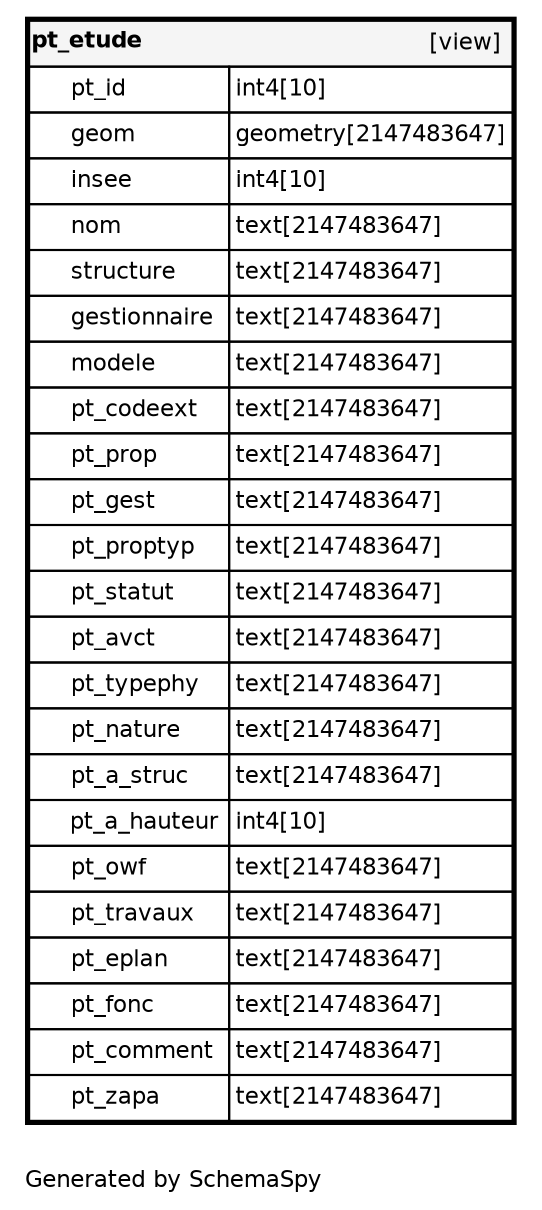 digraph "oneDegreeRelationshipsDiagram" {
  graph [    rankdir="RL"    bgcolor="#ffffff"    label="\nGenerated by SchemaSpy"    labeljust="l"    nodesep="0.18"    ranksep="0.46"    fontname="Helvetica"    fontsize="11"    ration="compress"  ];  node [    fontname="Helvetica"    fontsize="11"    shape="plaintext"  ];  edge [    arrowsize="0.8"  ];
  "pt_etude" [
   label=<
    <TABLE BORDER="2" CELLBORDER="1" CELLSPACING="0" BGCOLOR="#ffffff">
      <TR><TD COLSPAN="4"  BGCOLOR="#f5f5f5"><TABLE BORDER="0" CELLSPACING="0"><TR><TD ALIGN="LEFT" FIXEDSIZE="TRUE" WIDTH="50" HEIGHT="16"><B>pt_etude</B></TD><TD ALIGN="RIGHT">[view]</TD></TR></TABLE></TD></TR>
      <TR><TD PORT="pt_id" COLSPAN="2" ALIGN="LEFT"><TABLE BORDER="0" CELLSPACING="0" ALIGN="LEFT"><TR ALIGN="LEFT"><TD ALIGN="LEFT" FIXEDSIZE="TRUE" WIDTH="15" HEIGHT="16"></TD><TD ALIGN="LEFT" FIXEDSIZE="TRUE" WIDTH="75" HEIGHT="16">pt_id</TD></TR></TABLE></TD><TD PORT="pt_id.type" ALIGN="LEFT">int4[10]</TD></TR>
      <TR><TD PORT="geom" COLSPAN="2" ALIGN="LEFT"><TABLE BORDER="0" CELLSPACING="0" ALIGN="LEFT"><TR ALIGN="LEFT"><TD ALIGN="LEFT" FIXEDSIZE="TRUE" WIDTH="15" HEIGHT="16"></TD><TD ALIGN="LEFT" FIXEDSIZE="TRUE" WIDTH="75" HEIGHT="16">geom</TD></TR></TABLE></TD><TD PORT="geom.type" ALIGN="LEFT">geometry[2147483647]</TD></TR>
      <TR><TD PORT="insee" COLSPAN="2" ALIGN="LEFT"><TABLE BORDER="0" CELLSPACING="0" ALIGN="LEFT"><TR ALIGN="LEFT"><TD ALIGN="LEFT" FIXEDSIZE="TRUE" WIDTH="15" HEIGHT="16"></TD><TD ALIGN="LEFT" FIXEDSIZE="TRUE" WIDTH="75" HEIGHT="16">insee</TD></TR></TABLE></TD><TD PORT="insee.type" ALIGN="LEFT">int4[10]</TD></TR>
      <TR><TD PORT="nom" COLSPAN="2" ALIGN="LEFT"><TABLE BORDER="0" CELLSPACING="0" ALIGN="LEFT"><TR ALIGN="LEFT"><TD ALIGN="LEFT" FIXEDSIZE="TRUE" WIDTH="15" HEIGHT="16"></TD><TD ALIGN="LEFT" FIXEDSIZE="TRUE" WIDTH="75" HEIGHT="16">nom</TD></TR></TABLE></TD><TD PORT="nom.type" ALIGN="LEFT">text[2147483647]</TD></TR>
      <TR><TD PORT="structure" COLSPAN="2" ALIGN="LEFT"><TABLE BORDER="0" CELLSPACING="0" ALIGN="LEFT"><TR ALIGN="LEFT"><TD ALIGN="LEFT" FIXEDSIZE="TRUE" WIDTH="15" HEIGHT="16"></TD><TD ALIGN="LEFT" FIXEDSIZE="TRUE" WIDTH="75" HEIGHT="16">structure</TD></TR></TABLE></TD><TD PORT="structure.type" ALIGN="LEFT">text[2147483647]</TD></TR>
      <TR><TD PORT="gestionnaire" COLSPAN="2" ALIGN="LEFT"><TABLE BORDER="0" CELLSPACING="0" ALIGN="LEFT"><TR ALIGN="LEFT"><TD ALIGN="LEFT" FIXEDSIZE="TRUE" WIDTH="15" HEIGHT="16"></TD><TD ALIGN="LEFT" FIXEDSIZE="TRUE" WIDTH="75" HEIGHT="16">gestionnaire</TD></TR></TABLE></TD><TD PORT="gestionnaire.type" ALIGN="LEFT">text[2147483647]</TD></TR>
      <TR><TD PORT="modele" COLSPAN="2" ALIGN="LEFT"><TABLE BORDER="0" CELLSPACING="0" ALIGN="LEFT"><TR ALIGN="LEFT"><TD ALIGN="LEFT" FIXEDSIZE="TRUE" WIDTH="15" HEIGHT="16"></TD><TD ALIGN="LEFT" FIXEDSIZE="TRUE" WIDTH="75" HEIGHT="16">modele</TD></TR></TABLE></TD><TD PORT="modele.type" ALIGN="LEFT">text[2147483647]</TD></TR>
      <TR><TD PORT="pt_codeext" COLSPAN="2" ALIGN="LEFT"><TABLE BORDER="0" CELLSPACING="0" ALIGN="LEFT"><TR ALIGN="LEFT"><TD ALIGN="LEFT" FIXEDSIZE="TRUE" WIDTH="15" HEIGHT="16"></TD><TD ALIGN="LEFT" FIXEDSIZE="TRUE" WIDTH="75" HEIGHT="16">pt_codeext</TD></TR></TABLE></TD><TD PORT="pt_codeext.type" ALIGN="LEFT">text[2147483647]</TD></TR>
      <TR><TD PORT="pt_prop" COLSPAN="2" ALIGN="LEFT"><TABLE BORDER="0" CELLSPACING="0" ALIGN="LEFT"><TR ALIGN="LEFT"><TD ALIGN="LEFT" FIXEDSIZE="TRUE" WIDTH="15" HEIGHT="16"></TD><TD ALIGN="LEFT" FIXEDSIZE="TRUE" WIDTH="75" HEIGHT="16">pt_prop</TD></TR></TABLE></TD><TD PORT="pt_prop.type" ALIGN="LEFT">text[2147483647]</TD></TR>
      <TR><TD PORT="pt_gest" COLSPAN="2" ALIGN="LEFT"><TABLE BORDER="0" CELLSPACING="0" ALIGN="LEFT"><TR ALIGN="LEFT"><TD ALIGN="LEFT" FIXEDSIZE="TRUE" WIDTH="15" HEIGHT="16"></TD><TD ALIGN="LEFT" FIXEDSIZE="TRUE" WIDTH="75" HEIGHT="16">pt_gest</TD></TR></TABLE></TD><TD PORT="pt_gest.type" ALIGN="LEFT">text[2147483647]</TD></TR>
      <TR><TD PORT="pt_proptyp" COLSPAN="2" ALIGN="LEFT"><TABLE BORDER="0" CELLSPACING="0" ALIGN="LEFT"><TR ALIGN="LEFT"><TD ALIGN="LEFT" FIXEDSIZE="TRUE" WIDTH="15" HEIGHT="16"></TD><TD ALIGN="LEFT" FIXEDSIZE="TRUE" WIDTH="75" HEIGHT="16">pt_proptyp</TD></TR></TABLE></TD><TD PORT="pt_proptyp.type" ALIGN="LEFT">text[2147483647]</TD></TR>
      <TR><TD PORT="pt_statut" COLSPAN="2" ALIGN="LEFT"><TABLE BORDER="0" CELLSPACING="0" ALIGN="LEFT"><TR ALIGN="LEFT"><TD ALIGN="LEFT" FIXEDSIZE="TRUE" WIDTH="15" HEIGHT="16"></TD><TD ALIGN="LEFT" FIXEDSIZE="TRUE" WIDTH="75" HEIGHT="16">pt_statut</TD></TR></TABLE></TD><TD PORT="pt_statut.type" ALIGN="LEFT">text[2147483647]</TD></TR>
      <TR><TD PORT="pt_avct" COLSPAN="2" ALIGN="LEFT"><TABLE BORDER="0" CELLSPACING="0" ALIGN="LEFT"><TR ALIGN="LEFT"><TD ALIGN="LEFT" FIXEDSIZE="TRUE" WIDTH="15" HEIGHT="16"></TD><TD ALIGN="LEFT" FIXEDSIZE="TRUE" WIDTH="75" HEIGHT="16">pt_avct</TD></TR></TABLE></TD><TD PORT="pt_avct.type" ALIGN="LEFT">text[2147483647]</TD></TR>
      <TR><TD PORT="pt_typephy" COLSPAN="2" ALIGN="LEFT"><TABLE BORDER="0" CELLSPACING="0" ALIGN="LEFT"><TR ALIGN="LEFT"><TD ALIGN="LEFT" FIXEDSIZE="TRUE" WIDTH="15" HEIGHT="16"></TD><TD ALIGN="LEFT" FIXEDSIZE="TRUE" WIDTH="75" HEIGHT="16">pt_typephy</TD></TR></TABLE></TD><TD PORT="pt_typephy.type" ALIGN="LEFT">text[2147483647]</TD></TR>
      <TR><TD PORT="pt_nature" COLSPAN="2" ALIGN="LEFT"><TABLE BORDER="0" CELLSPACING="0" ALIGN="LEFT"><TR ALIGN="LEFT"><TD ALIGN="LEFT" FIXEDSIZE="TRUE" WIDTH="15" HEIGHT="16"></TD><TD ALIGN="LEFT" FIXEDSIZE="TRUE" WIDTH="75" HEIGHT="16">pt_nature</TD></TR></TABLE></TD><TD PORT="pt_nature.type" ALIGN="LEFT">text[2147483647]</TD></TR>
      <TR><TD PORT="pt_a_struc" COLSPAN="2" ALIGN="LEFT"><TABLE BORDER="0" CELLSPACING="0" ALIGN="LEFT"><TR ALIGN="LEFT"><TD ALIGN="LEFT" FIXEDSIZE="TRUE" WIDTH="15" HEIGHT="16"></TD><TD ALIGN="LEFT" FIXEDSIZE="TRUE" WIDTH="75" HEIGHT="16">pt_a_struc</TD></TR></TABLE></TD><TD PORT="pt_a_struc.type" ALIGN="LEFT">text[2147483647]</TD></TR>
      <TR><TD PORT="pt_a_hauteur" COLSPAN="2" ALIGN="LEFT"><TABLE BORDER="0" CELLSPACING="0" ALIGN="LEFT"><TR ALIGN="LEFT"><TD ALIGN="LEFT" FIXEDSIZE="TRUE" WIDTH="15" HEIGHT="16"></TD><TD ALIGN="LEFT" FIXEDSIZE="TRUE" WIDTH="75" HEIGHT="16">pt_a_hauteur</TD></TR></TABLE></TD><TD PORT="pt_a_hauteur.type" ALIGN="LEFT">int4[10]</TD></TR>
      <TR><TD PORT="pt_owf" COLSPAN="2" ALIGN="LEFT"><TABLE BORDER="0" CELLSPACING="0" ALIGN="LEFT"><TR ALIGN="LEFT"><TD ALIGN="LEFT" FIXEDSIZE="TRUE" WIDTH="15" HEIGHT="16"></TD><TD ALIGN="LEFT" FIXEDSIZE="TRUE" WIDTH="75" HEIGHT="16">pt_owf</TD></TR></TABLE></TD><TD PORT="pt_owf.type" ALIGN="LEFT">text[2147483647]</TD></TR>
      <TR><TD PORT="pt_travaux" COLSPAN="2" ALIGN="LEFT"><TABLE BORDER="0" CELLSPACING="0" ALIGN="LEFT"><TR ALIGN="LEFT"><TD ALIGN="LEFT" FIXEDSIZE="TRUE" WIDTH="15" HEIGHT="16"></TD><TD ALIGN="LEFT" FIXEDSIZE="TRUE" WIDTH="75" HEIGHT="16">pt_travaux</TD></TR></TABLE></TD><TD PORT="pt_travaux.type" ALIGN="LEFT">text[2147483647]</TD></TR>
      <TR><TD PORT="pt_eplan" COLSPAN="2" ALIGN="LEFT"><TABLE BORDER="0" CELLSPACING="0" ALIGN="LEFT"><TR ALIGN="LEFT"><TD ALIGN="LEFT" FIXEDSIZE="TRUE" WIDTH="15" HEIGHT="16"></TD><TD ALIGN="LEFT" FIXEDSIZE="TRUE" WIDTH="75" HEIGHT="16">pt_eplan</TD></TR></TABLE></TD><TD PORT="pt_eplan.type" ALIGN="LEFT">text[2147483647]</TD></TR>
      <TR><TD PORT="pt_fonc" COLSPAN="2" ALIGN="LEFT"><TABLE BORDER="0" CELLSPACING="0" ALIGN="LEFT"><TR ALIGN="LEFT"><TD ALIGN="LEFT" FIXEDSIZE="TRUE" WIDTH="15" HEIGHT="16"></TD><TD ALIGN="LEFT" FIXEDSIZE="TRUE" WIDTH="75" HEIGHT="16">pt_fonc</TD></TR></TABLE></TD><TD PORT="pt_fonc.type" ALIGN="LEFT">text[2147483647]</TD></TR>
      <TR><TD PORT="pt_comment" COLSPAN="2" ALIGN="LEFT"><TABLE BORDER="0" CELLSPACING="0" ALIGN="LEFT"><TR ALIGN="LEFT"><TD ALIGN="LEFT" FIXEDSIZE="TRUE" WIDTH="15" HEIGHT="16"></TD><TD ALIGN="LEFT" FIXEDSIZE="TRUE" WIDTH="75" HEIGHT="16">pt_comment</TD></TR></TABLE></TD><TD PORT="pt_comment.type" ALIGN="LEFT">text[2147483647]</TD></TR>
      <TR><TD PORT="pt_zapa" COLSPAN="2" ALIGN="LEFT"><TABLE BORDER="0" CELLSPACING="0" ALIGN="LEFT"><TR ALIGN="LEFT"><TD ALIGN="LEFT" FIXEDSIZE="TRUE" WIDTH="15" HEIGHT="16"></TD><TD ALIGN="LEFT" FIXEDSIZE="TRUE" WIDTH="75" HEIGHT="16">pt_zapa</TD></TR></TABLE></TD><TD PORT="pt_zapa.type" ALIGN="LEFT">text[2147483647]</TD></TR>
    </TABLE>>
    URL="pt_etude.html"
    target="_top"
    tooltip="pt_etude"
  ];
}
